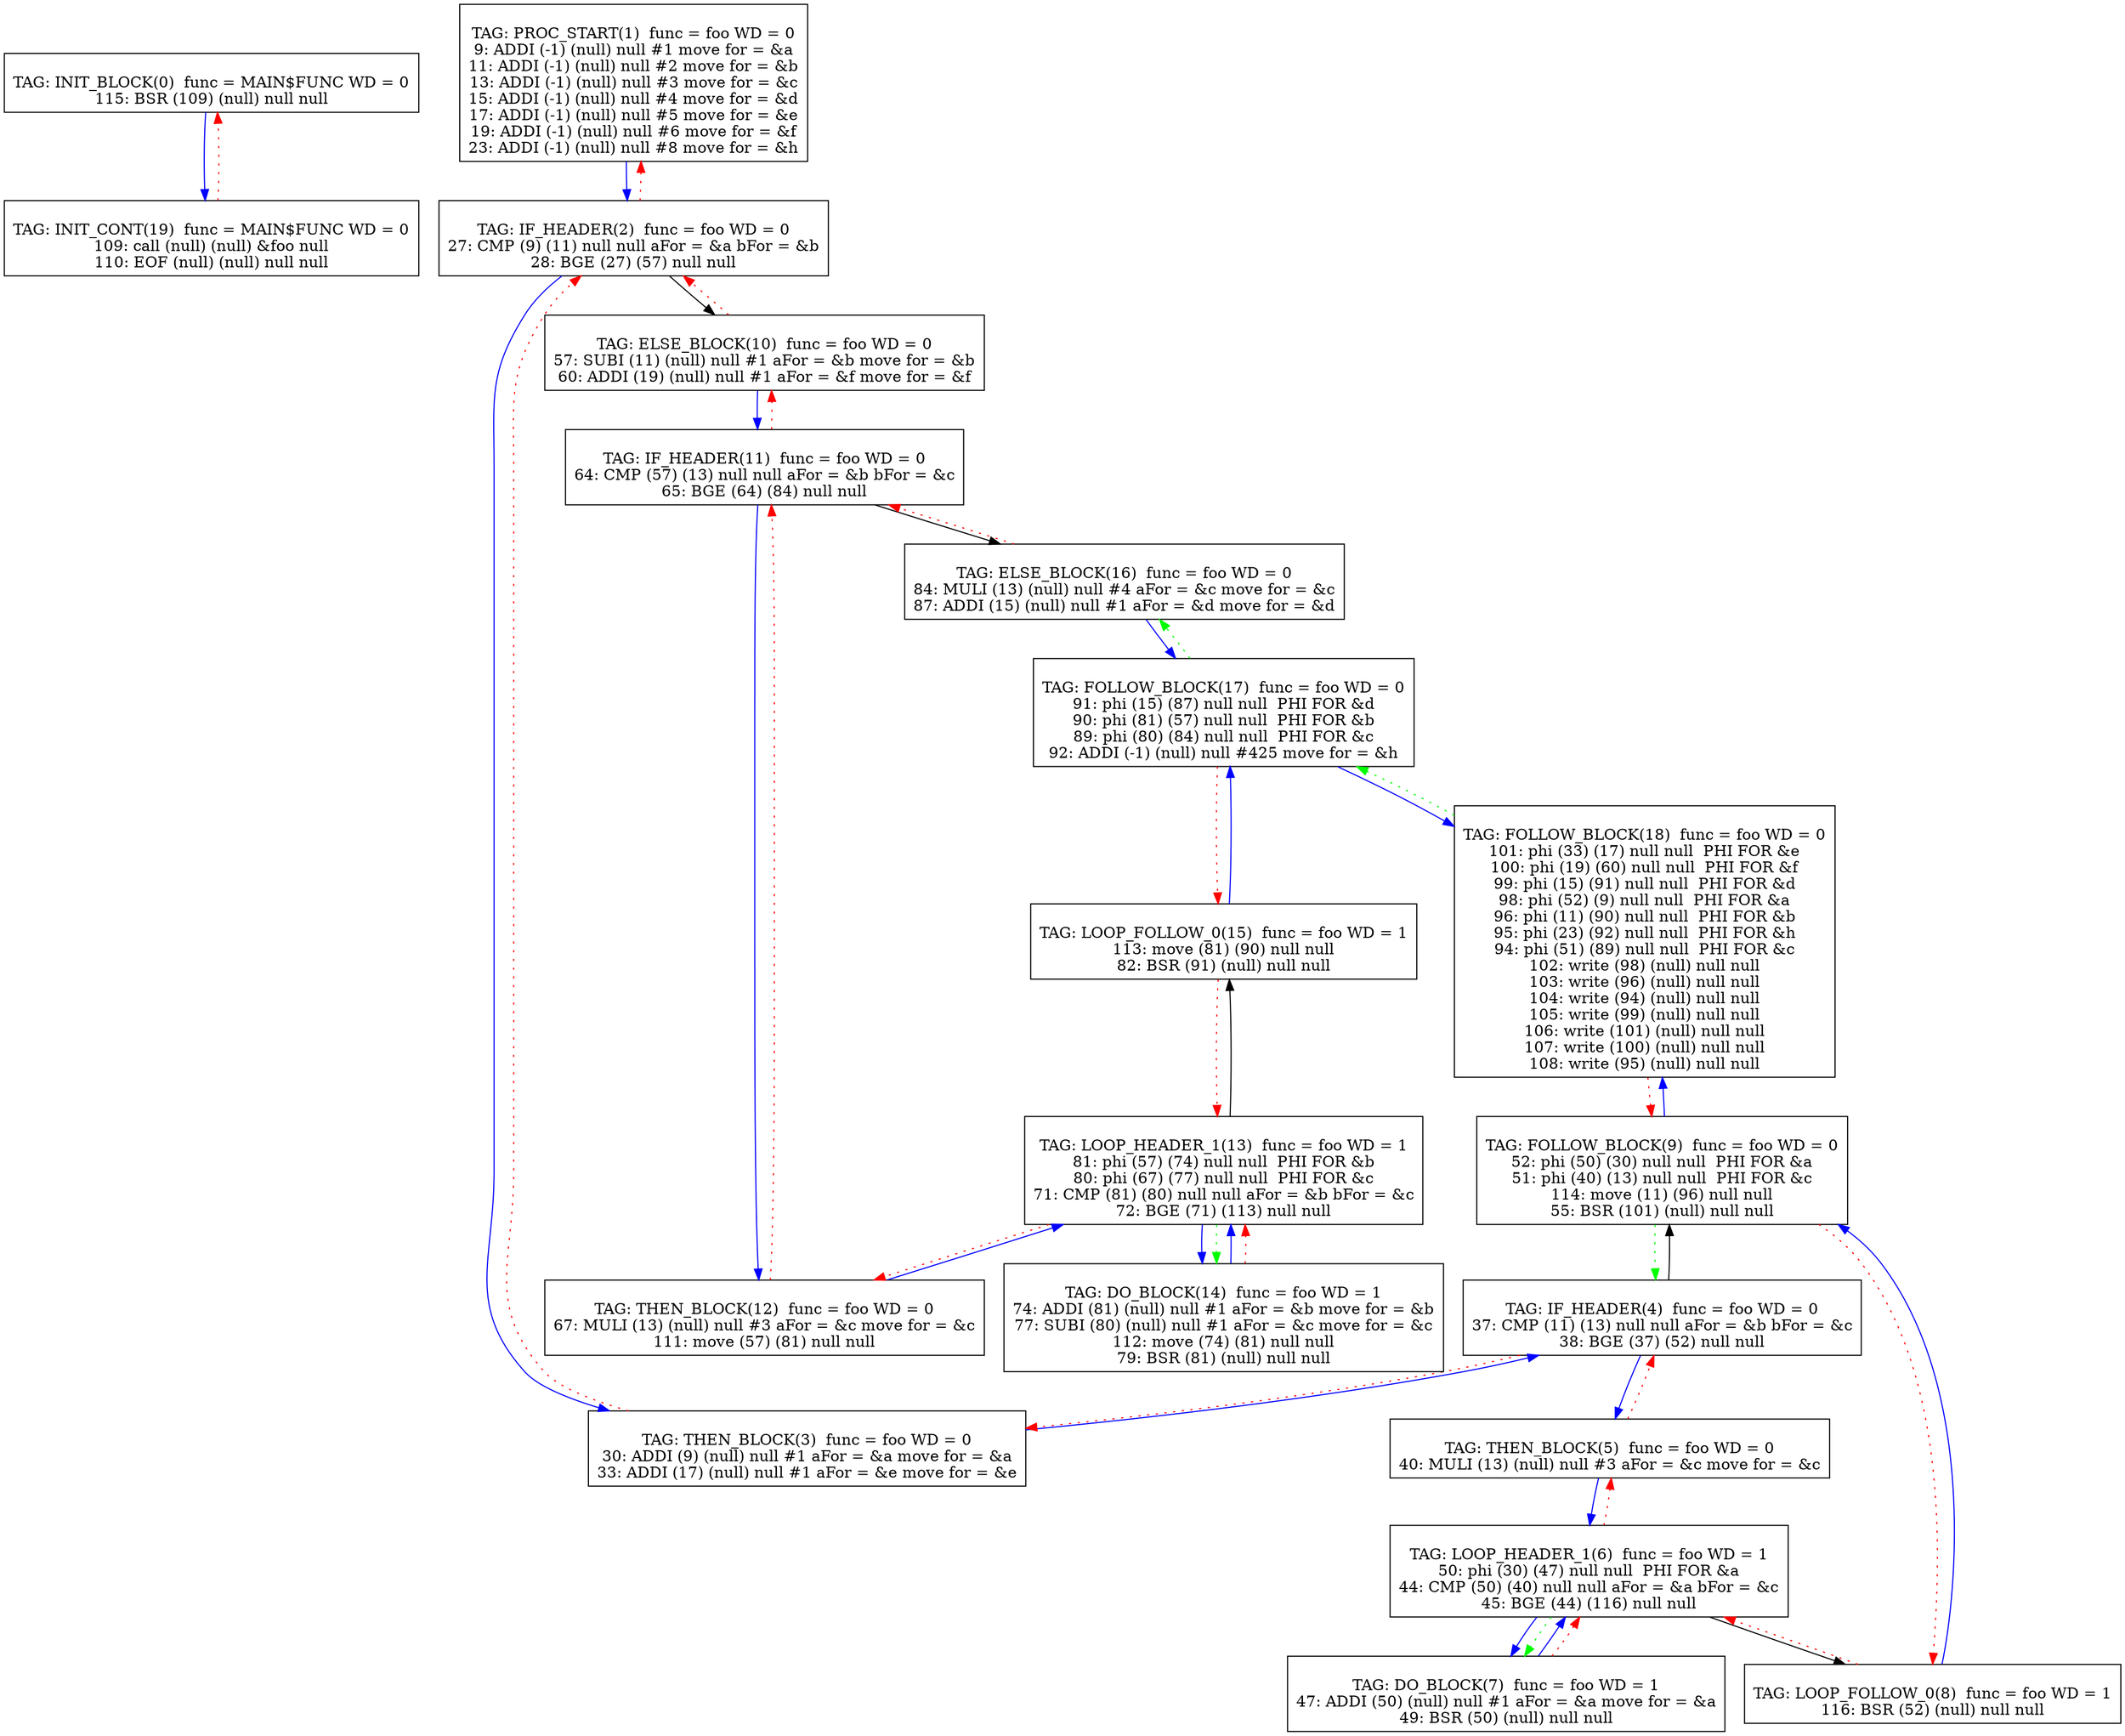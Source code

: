 digraph {
0[label="
TAG: INIT_BLOCK(0)  func = MAIN$FUNC WD = 0
115: BSR (109) (null) null null
"];
0[shape=box];
0 -> 19[color=blue]
1[label="
TAG: PROC_START(1)  func = foo WD = 0
9: ADDI (-1) (null) null #1 move for = &a
11: ADDI (-1) (null) null #2 move for = &b
13: ADDI (-1) (null) null #3 move for = &c
15: ADDI (-1) (null) null #4 move for = &d
17: ADDI (-1) (null) null #5 move for = &e
19: ADDI (-1) (null) null #6 move for = &f
23: ADDI (-1) (null) null #8 move for = &h
"];
1[shape=box];
1 -> 2[color=blue]
2[label="
TAG: IF_HEADER(2)  func = foo WD = 0
27: CMP (9) (11) null null aFor = &a bFor = &b
28: BGE (27) (57) null null
"];
2[shape=box];
2 -> 3[color=blue]
2 -> 10[color=black]
2 -> 1[color=red][style=dotted]
3[label="
TAG: THEN_BLOCK(3)  func = foo WD = 0
30: ADDI (9) (null) null #1 aFor = &a move for = &a
33: ADDI (17) (null) null #1 aFor = &e move for = &e
"];
3[shape=box];
3 -> 4[color=blue]
3 -> 2[color=red][style=dotted]
4[label="
TAG: IF_HEADER(4)  func = foo WD = 0
37: CMP (11) (13) null null aFor = &b bFor = &c
38: BGE (37) (52) null null
"];
4[shape=box];
4 -> 5[color=blue]
4 -> 9[color=black]
4 -> 3[color=red][style=dotted]
5[label="
TAG: THEN_BLOCK(5)  func = foo WD = 0
40: MULI (13) (null) null #3 aFor = &c move for = &c
"];
5[shape=box];
5 -> 6[color=blue]
5 -> 4[color=red][style=dotted]
6[label="
TAG: LOOP_HEADER_1(6)  func = foo WD = 1
50: phi (30) (47) null null  PHI FOR &a
44: CMP (50) (40) null null aFor = &a bFor = &c
45: BGE (44) (116) null null
"];
6[shape=box];
6 -> 7[color=blue]
6 -> 8[color=black]
6 -> 5[color=red][style=dotted]
6 -> 7[color=green][style=dotted]
7[label="
TAG: DO_BLOCK(7)  func = foo WD = 1
47: ADDI (50) (null) null #1 aFor = &a move for = &a
49: BSR (50) (null) null null
"];
7[shape=box];
7 -> 6[color=blue]
7 -> 6[color=red][style=dotted]
8[label="
TAG: LOOP_FOLLOW_0(8)  func = foo WD = 1
116: BSR (52) (null) null null
"];
8[shape=box];
8 -> 9[color=blue]
8 -> 6[color=red][style=dotted]
9[label="
TAG: FOLLOW_BLOCK(9)  func = foo WD = 0
52: phi (50) (30) null null  PHI FOR &a
51: phi (40) (13) null null  PHI FOR &c
114: move (11) (96) null null
55: BSR (101) (null) null null
"];
9[shape=box];
9 -> 18[color=blue]
9 -> 8[color=red][style=dotted]
9 -> 4[color=green][style=dotted]
10[label="
TAG: ELSE_BLOCK(10)  func = foo WD = 0
57: SUBI (11) (null) null #1 aFor = &b move for = &b
60: ADDI (19) (null) null #1 aFor = &f move for = &f
"];
10[shape=box];
10 -> 11[color=blue]
10 -> 2[color=red][style=dotted]
11[label="
TAG: IF_HEADER(11)  func = foo WD = 0
64: CMP (57) (13) null null aFor = &b bFor = &c
65: BGE (64) (84) null null
"];
11[shape=box];
11 -> 12[color=blue]
11 -> 16[color=black]
11 -> 10[color=red][style=dotted]
12[label="
TAG: THEN_BLOCK(12)  func = foo WD = 0
67: MULI (13) (null) null #3 aFor = &c move for = &c
111: move (57) (81) null null
"];
12[shape=box];
12 -> 13[color=blue]
12 -> 11[color=red][style=dotted]
13[label="
TAG: LOOP_HEADER_1(13)  func = foo WD = 1
81: phi (57) (74) null null  PHI FOR &b
80: phi (67) (77) null null  PHI FOR &c
71: CMP (81) (80) null null aFor = &b bFor = &c
72: BGE (71) (113) null null
"];
13[shape=box];
13 -> 14[color=blue]
13 -> 15[color=black]
13 -> 12[color=red][style=dotted]
13 -> 14[color=green][style=dotted]
14[label="
TAG: DO_BLOCK(14)  func = foo WD = 1
74: ADDI (81) (null) null #1 aFor = &b move for = &b
77: SUBI (80) (null) null #1 aFor = &c move for = &c
112: move (74) (81) null null
79: BSR (81) (null) null null
"];
14[shape=box];
14 -> 13[color=blue]
14 -> 13[color=red][style=dotted]
15[label="
TAG: LOOP_FOLLOW_0(15)  func = foo WD = 1
113: move (81) (90) null null
82: BSR (91) (null) null null
"];
15[shape=box];
15 -> 17[color=blue]
15 -> 13[color=red][style=dotted]
16[label="
TAG: ELSE_BLOCK(16)  func = foo WD = 0
84: MULI (13) (null) null #4 aFor = &c move for = &c
87: ADDI (15) (null) null #1 aFor = &d move for = &d
"];
16[shape=box];
16 -> 17[color=blue]
16 -> 11[color=red][style=dotted]
17[label="
TAG: FOLLOW_BLOCK(17)  func = foo WD = 0
91: phi (15) (87) null null  PHI FOR &d
90: phi (81) (57) null null  PHI FOR &b
89: phi (80) (84) null null  PHI FOR &c
92: ADDI (-1) (null) null #425 move for = &h
"];
17[shape=box];
17 -> 18[color=blue]
17 -> 15[color=red][style=dotted]
17 -> 16[color=green][style=dotted]
18[label="
TAG: FOLLOW_BLOCK(18)  func = foo WD = 0
101: phi (33) (17) null null  PHI FOR &e
100: phi (19) (60) null null  PHI FOR &f
99: phi (15) (91) null null  PHI FOR &d
98: phi (52) (9) null null  PHI FOR &a
96: phi (11) (90) null null  PHI FOR &b
95: phi (23) (92) null null  PHI FOR &h
94: phi (51) (89) null null  PHI FOR &c
102: write (98) (null) null null
103: write (96) (null) null null
104: write (94) (null) null null
105: write (99) (null) null null
106: write (101) (null) null null
107: write (100) (null) null null
108: write (95) (null) null null
"];
18[shape=box];
18 -> 9[color=red][style=dotted]
18 -> 17[color=green][style=dotted]
19[label="
TAG: INIT_CONT(19)  func = MAIN$FUNC WD = 0
109: call (null) (null) &foo null
110: EOF (null) (null) null null
"];
19[shape=box];
19 -> 0[color=red][style=dotted]
}